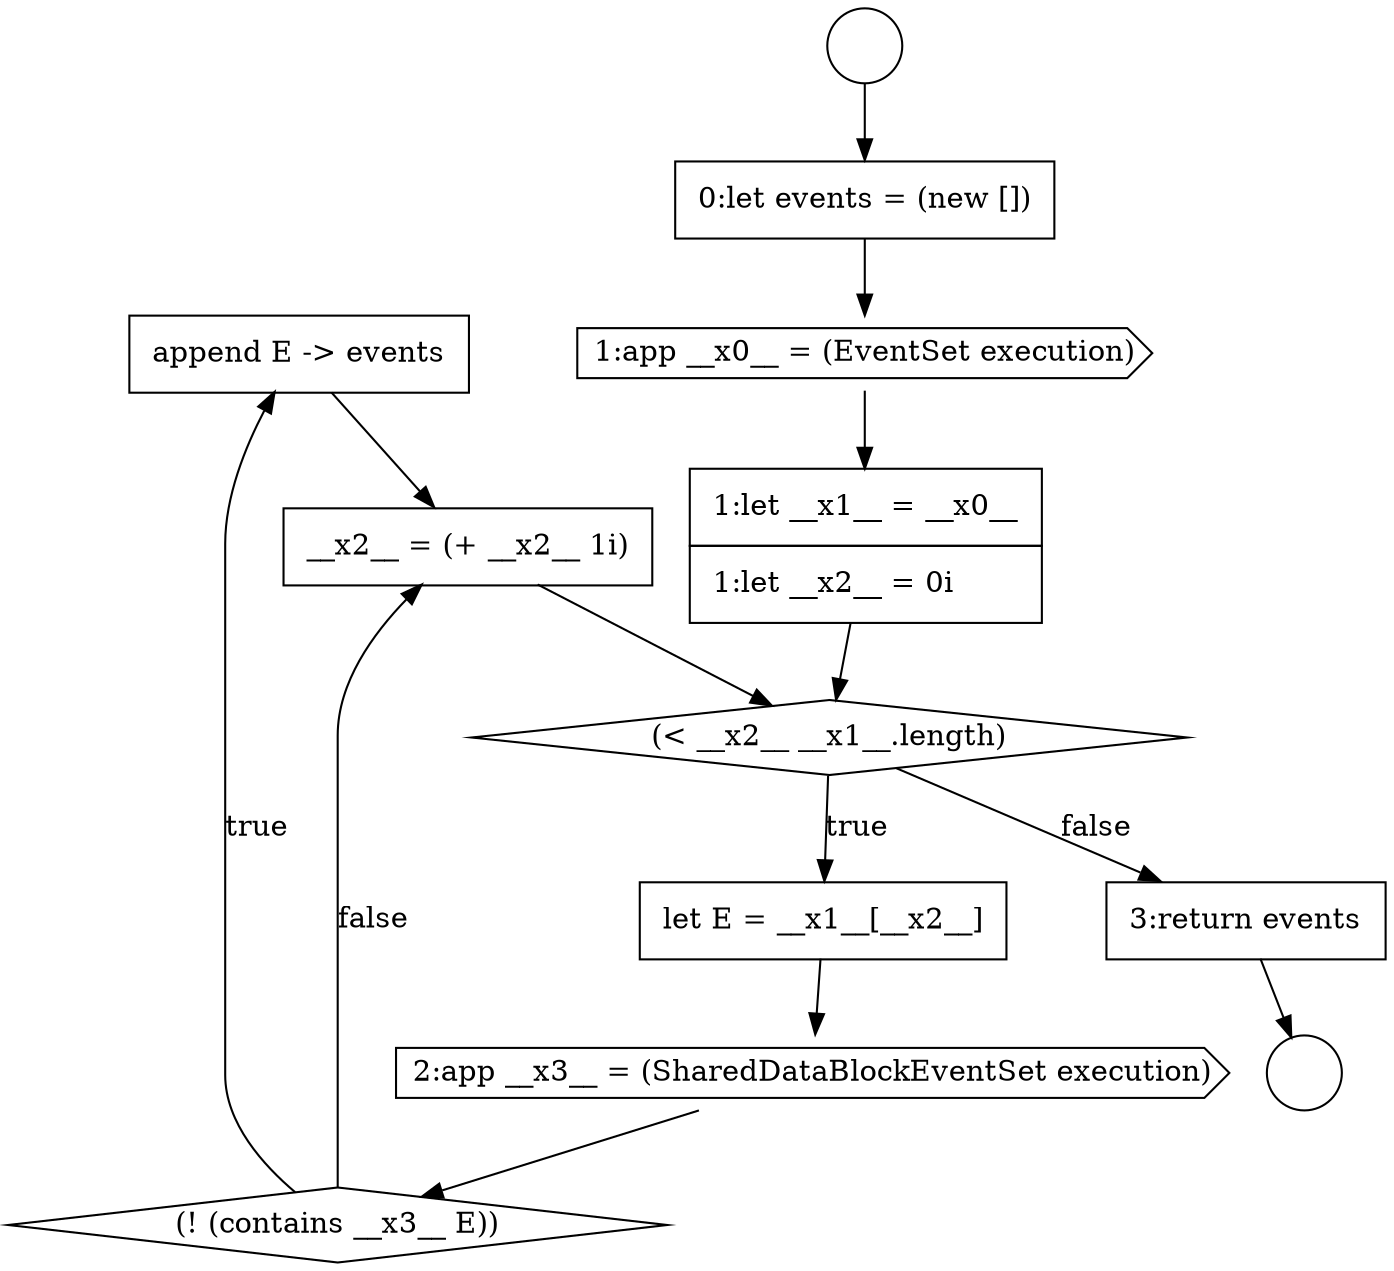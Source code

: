 digraph {
  node19521 [shape=none, margin=0, label=<<font color="black">
    <table border="0" cellborder="1" cellspacing="0" cellpadding="10">
      <tr><td align="left">append E -&gt; events</td></tr>
    </table>
  </font>> color="black" fillcolor="white" style=filled]
  node19518 [shape=none, margin=0, label=<<font color="black">
    <table border="0" cellborder="1" cellspacing="0" cellpadding="10">
      <tr><td align="left">let E = __x1__[__x2__]</td></tr>
    </table>
  </font>> color="black" fillcolor="white" style=filled]
  node19514 [shape=none, margin=0, label=<<font color="black">
    <table border="0" cellborder="1" cellspacing="0" cellpadding="10">
      <tr><td align="left">0:let events = (new [])</td></tr>
    </table>
  </font>> color="black" fillcolor="white" style=filled]
  node19512 [shape=circle label=" " color="black" fillcolor="white" style=filled]
  node19519 [shape=cds, label=<<font color="black">2:app __x3__ = (SharedDataBlockEventSet execution)</font>> color="black" fillcolor="white" style=filled]
  node19515 [shape=cds, label=<<font color="black">1:app __x0__ = (EventSet execution)</font>> color="black" fillcolor="white" style=filled]
  node19520 [shape=diamond, label=<<font color="black">(! (contains __x3__ E))</font>> color="black" fillcolor="white" style=filled]
  node19523 [shape=none, margin=0, label=<<font color="black">
    <table border="0" cellborder="1" cellspacing="0" cellpadding="10">
      <tr><td align="left">3:return events</td></tr>
    </table>
  </font>> color="black" fillcolor="white" style=filled]
  node19516 [shape=none, margin=0, label=<<font color="black">
    <table border="0" cellborder="1" cellspacing="0" cellpadding="10">
      <tr><td align="left">1:let __x1__ = __x0__</td></tr>
      <tr><td align="left">1:let __x2__ = 0i</td></tr>
    </table>
  </font>> color="black" fillcolor="white" style=filled]
  node19517 [shape=diamond, label=<<font color="black">(&lt; __x2__ __x1__.length)</font>> color="black" fillcolor="white" style=filled]
  node19522 [shape=none, margin=0, label=<<font color="black">
    <table border="0" cellborder="1" cellspacing="0" cellpadding="10">
      <tr><td align="left">__x2__ = (+ __x2__ 1i)</td></tr>
    </table>
  </font>> color="black" fillcolor="white" style=filled]
  node19513 [shape=circle label=" " color="black" fillcolor="white" style=filled]
  node19520 -> node19521 [label=<<font color="black">true</font>> color="black"]
  node19520 -> node19522 [label=<<font color="black">false</font>> color="black"]
  node19516 -> node19517 [ color="black"]
  node19522 -> node19517 [ color="black"]
  node19512 -> node19514 [ color="black"]
  node19515 -> node19516 [ color="black"]
  node19519 -> node19520 [ color="black"]
  node19521 -> node19522 [ color="black"]
  node19523 -> node19513 [ color="black"]
  node19517 -> node19518 [label=<<font color="black">true</font>> color="black"]
  node19517 -> node19523 [label=<<font color="black">false</font>> color="black"]
  node19514 -> node19515 [ color="black"]
  node19518 -> node19519 [ color="black"]
}
